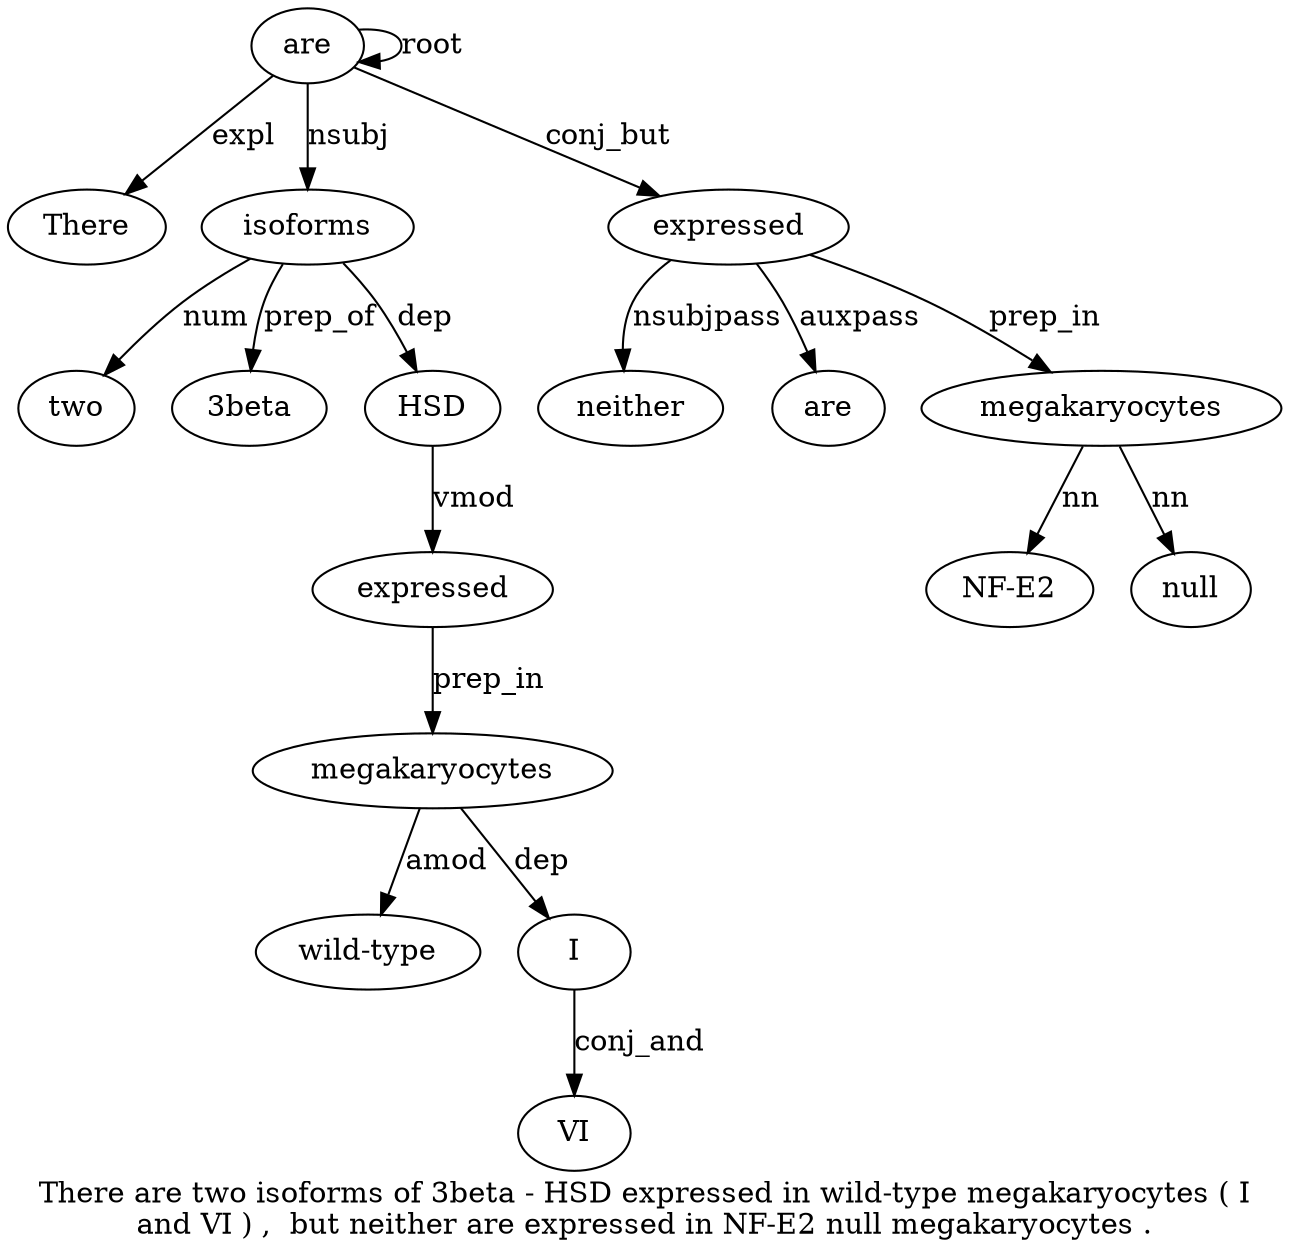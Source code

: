 digraph "There are two isoforms of 3beta - HSD expressed in wild-type megakaryocytes ( I and VI ) ,  but neither are expressed in NF-E2 null megakaryocytes ." {
label="There are two isoforms of 3beta - HSD expressed in wild-type megakaryocytes ( I
and VI ) ,  but neither are expressed in NF-E2 null megakaryocytes .";
are2 [style=filled, fillcolor=white, label=are];
There1 [style=filled, fillcolor=white, label=There];
are2 -> There1  [label=expl];
are2 -> are2  [label=root];
isoforms4 [style=filled, fillcolor=white, label=isoforms];
two3 [style=filled, fillcolor=white, label=two];
isoforms4 -> two3  [label=num];
are2 -> isoforms4  [label=nsubj];
"3beta6" [style=filled, fillcolor=white, label="3beta"];
isoforms4 -> "3beta6"  [label=prep_of];
HSD8 [style=filled, fillcolor=white, label=HSD];
isoforms4 -> HSD8  [label=dep];
expressed9 [style=filled, fillcolor=white, label=expressed];
HSD8 -> expressed9  [label=vmod];
megakaryocytes12 [style=filled, fillcolor=white, label=megakaryocytes];
"wild-type11" [style=filled, fillcolor=white, label="wild-type"];
megakaryocytes12 -> "wild-type11"  [label=amod];
expressed9 -> megakaryocytes12  [label=prep_in];
I14 [style=filled, fillcolor=white, label=I];
megakaryocytes12 -> I14  [label=dep];
VI16 [style=filled, fillcolor=white, label=VI];
I14 -> VI16  [label=conj_and];
expressed22 [style=filled, fillcolor=white, label=expressed];
neither20 [style=filled, fillcolor=white, label=neither];
expressed22 -> neither20  [label=nsubjpass];
are21 [style=filled, fillcolor=white, label=are];
expressed22 -> are21  [label=auxpass];
are2 -> expressed22  [label=conj_but];
megakaryocytes26 [style=filled, fillcolor=white, label=megakaryocytes];
"NF-E24" [style=filled, fillcolor=white, label="NF-E2"];
megakaryocytes26 -> "NF-E24"  [label=nn];
null25 [style=filled, fillcolor=white, label=null];
megakaryocytes26 -> null25  [label=nn];
expressed22 -> megakaryocytes26  [label=prep_in];
}

